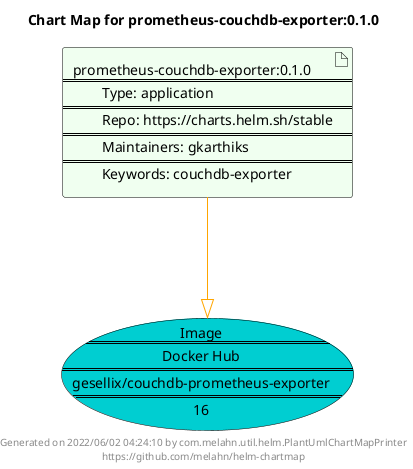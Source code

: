 @startuml
skinparam linetype ortho
skinparam backgroundColor white
skinparam usecaseBorderColor black
skinparam usecaseArrowColor LightSlateGray
skinparam artifactBorderColor black
skinparam artifactArrowColor LightSlateGray

title Chart Map for prometheus-couchdb-exporter:0.1.0

'There is one referenced Helm Chart
artifact "prometheus-couchdb-exporter:0.1.0\n====\n\tType: application\n====\n\tRepo: https://charts.helm.sh/stable\n====\n\tMaintainers: gkarthiks\n====\n\tKeywords: couchdb-exporter" as prometheus_couchdb_exporter_0_1_0 #HoneyDew

'There is one referenced Docker Image
usecase "Image\n====\nDocker Hub\n====\ngesellix/couchdb-prometheus-exporter\n====\n16" as gesellix_couchdb_prometheus_exporter_16 #DarkTurquoise

'Chart Dependencies
prometheus_couchdb_exporter_0_1_0--[#orange]-|>gesellix_couchdb_prometheus_exporter_16

center footer Generated on 2022/06/02 04:24:10 by com.melahn.util.helm.PlantUmlChartMapPrinter\nhttps://github.com/melahn/helm-chartmap
@enduml
